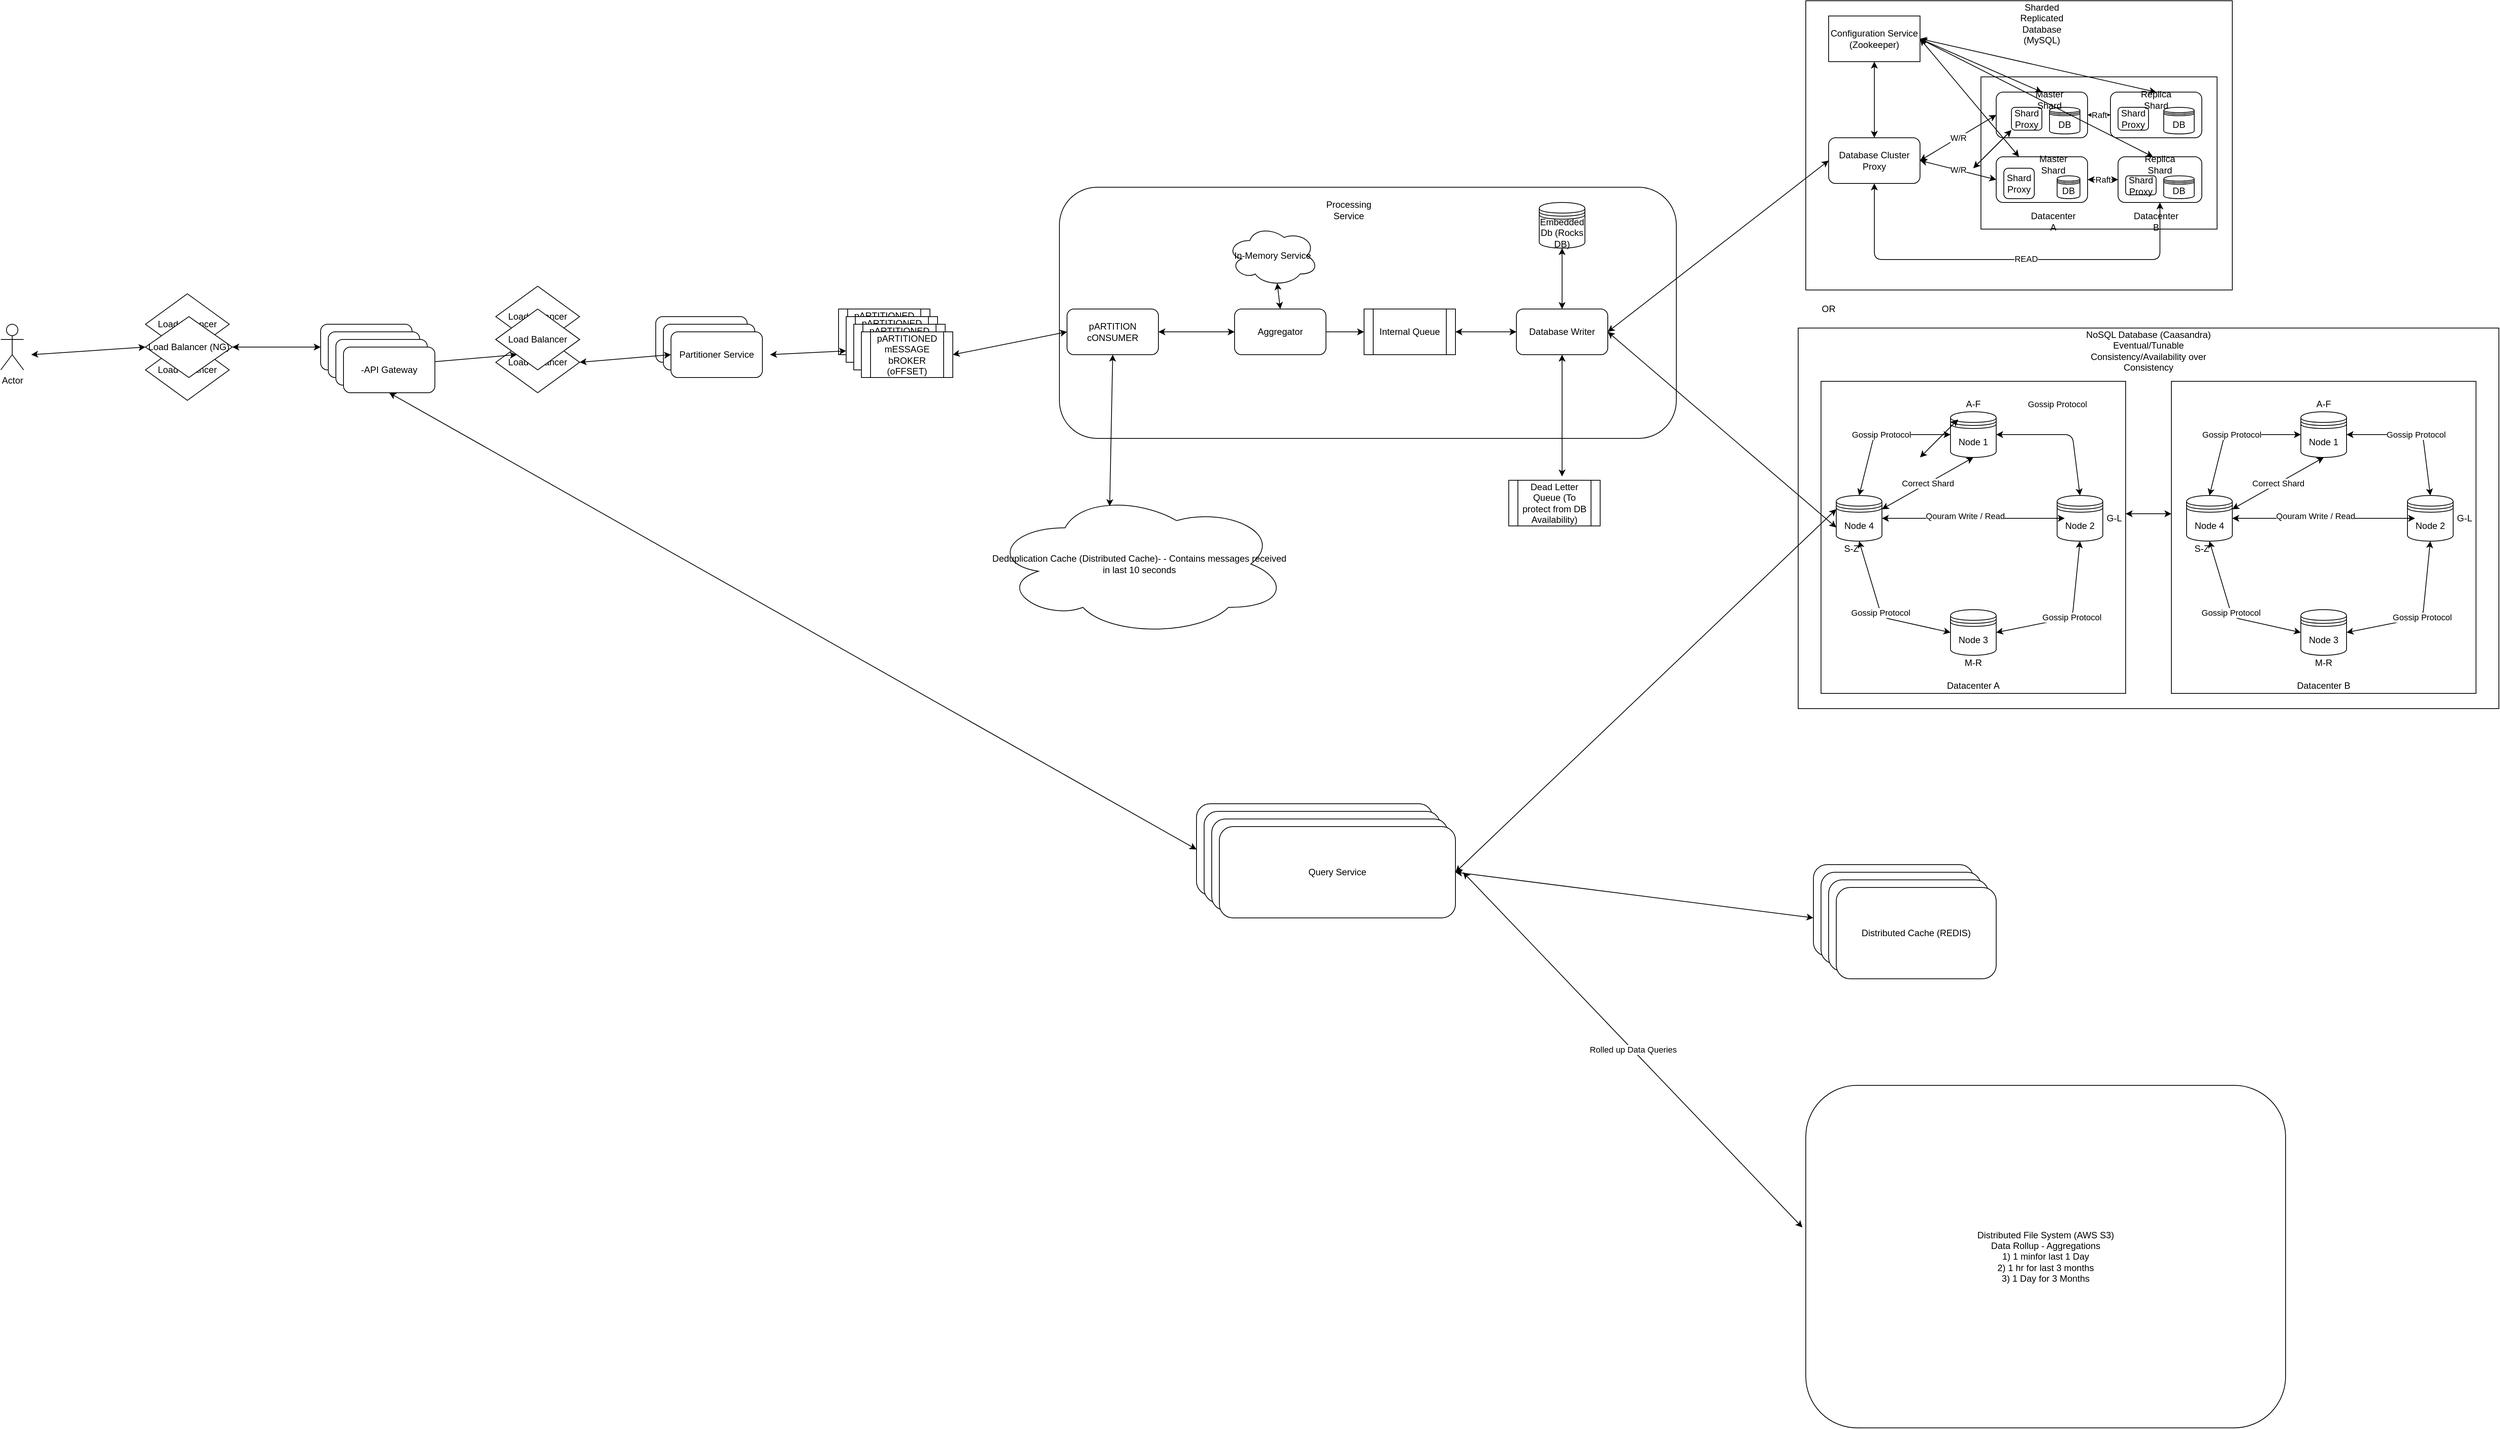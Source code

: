 <mxfile version="14.8.6" type="github">
  <diagram id="6af1yA_S9DBKOZfgWAq6" name="Page-1">
    <mxGraphModel dx="3568" dy="182" grid="1" gridSize="10" guides="1" tooltips="1" connect="1" arrows="1" fold="1" page="1" pageScale="1" pageWidth="100" pageHeight="100" math="0" shadow="0">
      <root>
        <mxCell id="0" />
        <mxCell id="1" parent="0" />
        <mxCell id="x5Q5SPVU8qtSfG2cZvHa-73" value="" style="rounded=0;whiteSpace=wrap;html=1;" vertex="1" parent="1">
          <mxGeometry x="-280" y="395" width="560" height="380" as="geometry" />
        </mxCell>
        <mxCell id="x5Q5SPVU8qtSfG2cZvHa-74" value="Database Cluster Proxy" style="rounded=1;whiteSpace=wrap;html=1;" vertex="1" parent="1">
          <mxGeometry x="-250" y="575" width="120" height="60" as="geometry" />
        </mxCell>
        <mxCell id="x5Q5SPVU8qtSfG2cZvHa-75" value="Configuration Service&lt;br&gt;(Zookeeper)" style="rounded=0;whiteSpace=wrap;html=1;" vertex="1" parent="1">
          <mxGeometry x="-250" y="415" width="120" height="60" as="geometry" />
        </mxCell>
        <mxCell id="x5Q5SPVU8qtSfG2cZvHa-76" value="" style="rounded=0;whiteSpace=wrap;html=1;" vertex="1" parent="1">
          <mxGeometry x="-50" y="495" width="310" height="200" as="geometry" />
        </mxCell>
        <mxCell id="x5Q5SPVU8qtSfG2cZvHa-78" value="" style="rounded=1;whiteSpace=wrap;html=1;" vertex="1" parent="1">
          <mxGeometry x="-30" y="515" width="120" height="60" as="geometry" />
        </mxCell>
        <mxCell id="x5Q5SPVU8qtSfG2cZvHa-79" value="" style="rounded=1;whiteSpace=wrap;html=1;" vertex="1" parent="1">
          <mxGeometry x="120" y="515" width="120" height="60" as="geometry" />
        </mxCell>
        <mxCell id="x5Q5SPVU8qtSfG2cZvHa-81" value="" style="rounded=1;whiteSpace=wrap;html=1;" vertex="1" parent="1">
          <mxGeometry x="-30" y="600" width="120" height="60" as="geometry" />
        </mxCell>
        <mxCell id="x5Q5SPVU8qtSfG2cZvHa-82" value="" style="rounded=1;whiteSpace=wrap;html=1;" vertex="1" parent="1">
          <mxGeometry x="130" y="600" width="110" height="60" as="geometry" />
        </mxCell>
        <mxCell id="x5Q5SPVU8qtSfG2cZvHa-83" value="DB" style="shape=datastore;whiteSpace=wrap;html=1;" vertex="1" parent="1">
          <mxGeometry x="40" y="535" width="40" height="35" as="geometry" />
        </mxCell>
        <mxCell id="x5Q5SPVU8qtSfG2cZvHa-84" value="DB" style="shape=datastore;whiteSpace=wrap;html=1;" vertex="1" parent="1">
          <mxGeometry x="190" y="535" width="40" height="35" as="geometry" />
        </mxCell>
        <mxCell id="x5Q5SPVU8qtSfG2cZvHa-85" value="DB" style="shape=datastore;whiteSpace=wrap;html=1;" vertex="1" parent="1">
          <mxGeometry x="190" y="625" width="40" height="30" as="geometry" />
        </mxCell>
        <mxCell id="x5Q5SPVU8qtSfG2cZvHa-86" value="DB" style="shape=datastore;whiteSpace=wrap;html=1;" vertex="1" parent="1">
          <mxGeometry x="50" y="625" width="30" height="30" as="geometry" />
        </mxCell>
        <mxCell id="x5Q5SPVU8qtSfG2cZvHa-87" value="Shard Proxy&lt;span style=&quot;color: rgba(0 , 0 , 0 , 0) ; font-family: monospace ; font-size: 0px&quot;&gt;%3CmxGraphModel%3E%3Croot%3E%3CmxCell%20id%3D%220%22%2F%3E%3CmxCell%20id%3D%221%22%20parent%3D%220%22%2F%3E%3CmxCell%20id%3D%222%22%20value%3D%22%22%20style%3D%22shape%3Ddatastore%3BwhiteSpace%3Dwrap%3Bhtml%3D1%3B%22%20vertex%3D%221%22%20parent%3D%221%22%3E%3CmxGeometry%20x%3D%22700%22%20y%3D%22145%22%20width%3D%2260%22%20height%3D%2250%22%20as%3D%22geometry%22%2F%3E%3C%2FmxCell%3E%3C%2Froot%3E%3C%2FmxGraphModel%3E&lt;/span&gt;&lt;span style=&quot;color: rgba(0 , 0 , 0 , 0) ; font-family: monospace ; font-size: 0px&quot;&gt;%3CmxGraphModel%3E%3Croot%3E%3CmxCell%20id%3D%220%22%2F%3E%3CmxCell%20id%3D%221%22%20parent%3D%220%22%2F%3E%3CmxCell%20id%3D%222%22%20value%3D%22%22%20style%3D%22shape%3Ddatastore%3BwhiteSpace%3Dwrap%3Bhtml%3D1%3B%22%20vertex%3D%221%22%20parent%3D%221%22%3E%3CmxGeometry%20x%3D%22700%22%20y%3D%22145%22%20width%3D%2260%22%20height%3D%2250%22%20as%3D%22geometry%22%2F%3E%3C%2FmxCell%3E%3C%2Froot%3E%3C%2FmxGraphModel%3E&lt;/span&gt;" style="rounded=1;whiteSpace=wrap;html=1;" vertex="1" parent="1">
          <mxGeometry x="-10" y="535" width="40" height="30" as="geometry" />
        </mxCell>
        <mxCell id="x5Q5SPVU8qtSfG2cZvHa-88" value="Shard Proxy&lt;span style=&quot;color: rgba(0 , 0 , 0 , 0) ; font-family: monospace ; font-size: 0px&quot;&gt;%3CmxGraphModel%3E%3Croot%3E%3CmxCell%20id%3D%220%22%2F%3E%3CmxCell%20id%3D%221%22%20parent%3D%220%22%2F%3E%3CmxCell%20id%3D%222%22%20value%3D%22%22%20style%3D%22shape%3Ddatastore%3BwhiteSpace%3Dwrap%3Bhtml%3D1%3B%22%20vertex%3D%221%22%20parent%3D%221%22%3E%3CmxGeometry%20x%3D%22700%22%20y%3D%22145%22%20width%3D%2260%22%20height%3D%2250%22%20as%3D%22geometry%22%2F%3E%3C%2FmxCell%3E%3C%2Froot%3E%3C%2FmxGraphModel%3E&lt;/span&gt;&lt;span style=&quot;color: rgba(0 , 0 , 0 , 0) ; font-family: monospace ; font-size: 0px&quot;&gt;%3CmxGraphModel%3E%3Croot%3E%3CmxCell%20id%3D%220%22%2F%3E%3CmxCell%20id%3D%221%22%20parent%3D%220%22%2F%3E%3CmxCell%20id%3D%222%22%20value%3D%22%22%20style%3D%22shape%3Ddatastore%3BwhiteSpace%3Dwrap%3Bhtml%3D1%3B%22%20vertex%3D%221%22%20parent%3D%221%22%3E%3CmxGeometry%20x%3D%22700%22%20y%3D%22145%22%20width%3D%2260%22%20height%3D%2250%22%20as%3D%22geometry%22%2F%3E%3C%2FmxCell%3E%3C%2Froot%3E%3C%2FmxGraphModel%3E&lt;/span&gt;" style="rounded=1;whiteSpace=wrap;html=1;" vertex="1" parent="1">
          <mxGeometry x="-20" y="615" width="40" height="40" as="geometry" />
        </mxCell>
        <mxCell id="x5Q5SPVU8qtSfG2cZvHa-89" value="Shard Proxy&lt;span style=&quot;color: rgba(0 , 0 , 0 , 0) ; font-family: monospace ; font-size: 0px&quot;&gt;%3CmxGraphModel%3E%3Croot%3E%3CmxCell%20id%3D%220%22%2F%3E%3CmxCell%20id%3D%221%22%20parent%3D%220%22%2F%3E%3CmxCell%20id%3D%222%22%20value%3D%22%22%20style%3D%22shape%3Ddatastore%3BwhiteSpace%3Dwrap%3Bhtml%3D1%3B%22%20vertex%3D%221%22%20parent%3D%221%22%3E%3CmxGeometry%20x%3D%22700%22%20y%3D%22145%22%20width%3D%2260%22%20height%3D%2250%22%20as%3D%22geometry%22%2F%3E%3C%2FmxCell%3E%3C%2Froot%3E%3C%2FmxGraphModel%3E&lt;/span&gt;&lt;span style=&quot;color: rgba(0 , 0 , 0 , 0) ; font-family: monospace ; font-size: 0px&quot;&gt;%3CmxGraphModel%3E%3Croot%3E%3CmxCell%20id%3D%220%22%2F%3E%3CmxCell%20id%3D%221%22%20parent%3D%220%22%2F%3E%3CmxCell%20id%3D%222%22%20value%3D%22%22%20style%3D%22shape%3Ddatastore%3BwhiteSpace%3Dwrap%3Bhtml%3D1%3B%22%20vertex%3D%221%22%20parent%3D%221%22%3E%3CmxGeometry%20x%3D%22700%22%20y%3D%22145%22%20width%3D%2260%22%20height%3D%2250%22%20as%3D%22geometry%22%2F%3E%3C%2FmxCell%3E%3C%2Froot%3E%3C%2FmxGraphModel%3E&lt;/span&gt;" style="rounded=1;whiteSpace=wrap;html=1;" vertex="1" parent="1">
          <mxGeometry x="130" y="535" width="40" height="30" as="geometry" />
        </mxCell>
        <mxCell id="x5Q5SPVU8qtSfG2cZvHa-90" value="Shard Proxy&lt;span style=&quot;color: rgba(0 , 0 , 0 , 0) ; font-family: monospace ; font-size: 0px&quot;&gt;%3CmxGraphModel%3E%3Croot%3E%3CmxCell%20id%3D%220%22%2F%3E%3CmxCell%20id%3D%221%22%20parent%3D%220%22%2F%3E%3CmxCell%20id%3D%222%22%20value%3D%22%22%20style%3D%22shape%3Ddatastore%3BwhiteSpace%3Dwrap%3Bhtml%3D1%3B%22%20vertex%3D%221%22%20parent%3D%221%22%3E%3CmxGeometry%20x%3D%22700%22%20y%3D%22145%22%20width%3D%2260%22%20height%3D%2250%22%20as%3D%22geometry%22%2F%3E%3C%2FmxCell%3E%3C%2Froot%3E%3C%2FmxGraphModel%3E&lt;/span&gt;&lt;span style=&quot;color: rgba(0 , 0 , 0 , 0) ; font-family: monospace ; font-size: 0px&quot;&gt;%3CmxGraphModel%3E%3Croot%3E%3CmxCell%20id%3D%220%22%2F%3E%3CmxCell%20id%3D%221%22%20parent%3D%220%22%2F%3E%3CmxCell%20id%3D%222%22%20value%3D%22%22%20style%3D%22shape%3Ddatastore%3BwhiteSpace%3Dwrap%3Bhtml%3D1%3B%22%20vertex%3D%221%22%20parent%3D%221%22%3E%3CmxGeometry%20x%3D%22700%22%20y%3D%22145%22%20width%3D%2260%22%20height%3D%2250%22%20as%3D%22geometry%22%2F%3E%3C%2FmxCell%3E%3C%2Froot%3E%3C%2FmxGraphModel%3E&lt;/span&gt;" style="rounded=1;whiteSpace=wrap;html=1;" vertex="1" parent="1">
          <mxGeometry x="140" y="625" width="40" height="25" as="geometry" />
        </mxCell>
        <mxCell id="x5Q5SPVU8qtSfG2cZvHa-91" value="W/R" style="endArrow=classic;startArrow=classic;html=1;exitX=1;exitY=0.5;exitDx=0;exitDy=0;entryX=0;entryY=0.5;entryDx=0;entryDy=0;" edge="1" parent="1" source="x5Q5SPVU8qtSfG2cZvHa-74" target="x5Q5SPVU8qtSfG2cZvHa-81">
          <mxGeometry width="50" height="50" relative="1" as="geometry">
            <mxPoint x="-60" y="615" as="sourcePoint" />
            <mxPoint x="-10" y="565" as="targetPoint" />
          </mxGeometry>
        </mxCell>
        <mxCell id="x5Q5SPVU8qtSfG2cZvHa-93" value="W/R" style="endArrow=classic;startArrow=classic;html=1;entryX=0;entryY=0.5;entryDx=0;entryDy=0;" edge="1" parent="1" target="x5Q5SPVU8qtSfG2cZvHa-78">
          <mxGeometry width="50" height="50" relative="1" as="geometry">
            <mxPoint x="-130" y="605" as="sourcePoint" />
            <mxPoint x="-80" y="555" as="targetPoint" />
          </mxGeometry>
        </mxCell>
        <mxCell id="x5Q5SPVU8qtSfG2cZvHa-94" value="" style="endArrow=classic;startArrow=classic;html=1;exitX=0.5;exitY=1;exitDx=0;exitDy=0;entryX=0.5;entryY=1;entryDx=0;entryDy=0;" edge="1" parent="1" source="x5Q5SPVU8qtSfG2cZvHa-74" target="x5Q5SPVU8qtSfG2cZvHa-82">
          <mxGeometry width="50" height="50" relative="1" as="geometry">
            <mxPoint x="-60" y="615" as="sourcePoint" />
            <mxPoint x="-10" y="565" as="targetPoint" />
            <Array as="points">
              <mxPoint x="-190" y="735" />
              <mxPoint x="-10" y="735" />
              <mxPoint x="185" y="735" />
            </Array>
          </mxGeometry>
        </mxCell>
        <mxCell id="x5Q5SPVU8qtSfG2cZvHa-95" value="READ" style="edgeLabel;html=1;align=center;verticalAlign=middle;resizable=0;points=[];" vertex="1" connectable="0" parent="x5Q5SPVU8qtSfG2cZvHa-94">
          <mxGeometry x="0.086" y="1" relative="1" as="geometry">
            <mxPoint as="offset" />
          </mxGeometry>
        </mxCell>
        <mxCell id="x5Q5SPVU8qtSfG2cZvHa-96" value="Datacenter A" style="text;html=1;strokeColor=none;fillColor=none;align=center;verticalAlign=middle;whiteSpace=wrap;rounded=0;" vertex="1" parent="1">
          <mxGeometry x="10" y="675" width="70" height="20" as="geometry" />
        </mxCell>
        <mxCell id="x5Q5SPVU8qtSfG2cZvHa-97" value="Datacenter B" style="text;html=1;strokeColor=none;fillColor=none;align=center;verticalAlign=middle;whiteSpace=wrap;rounded=0;" vertex="1" parent="1">
          <mxGeometry x="145" y="675" width="70" height="20" as="geometry" />
        </mxCell>
        <mxCell id="x5Q5SPVU8qtSfG2cZvHa-98" value="" style="endArrow=classic;startArrow=classic;html=1;exitX=1;exitY=0.5;exitDx=0;exitDy=0;entryX=0.5;entryY=0;entryDx=0;entryDy=0;" edge="1" parent="1" source="x5Q5SPVU8qtSfG2cZvHa-75" target="x5Q5SPVU8qtSfG2cZvHa-78">
          <mxGeometry width="50" height="50" relative="1" as="geometry">
            <mxPoint x="-60" y="615" as="sourcePoint" />
            <mxPoint x="-10" y="565" as="targetPoint" />
          </mxGeometry>
        </mxCell>
        <mxCell id="x5Q5SPVU8qtSfG2cZvHa-99" value="" style="endArrow=classic;startArrow=classic;html=1;exitX=1;exitY=0.5;exitDx=0;exitDy=0;" edge="1" parent="1" source="x5Q5SPVU8qtSfG2cZvHa-75">
          <mxGeometry width="50" height="50" relative="1" as="geometry">
            <mxPoint x="-120" y="455" as="sourcePoint" />
            <mxPoint x="180" y="515" as="targetPoint" />
          </mxGeometry>
        </mxCell>
        <mxCell id="x5Q5SPVU8qtSfG2cZvHa-100" value="" style="endArrow=classic;startArrow=classic;html=1;entryX=0.25;entryY=0;entryDx=0;entryDy=0;" edge="1" parent="1" target="x5Q5SPVU8qtSfG2cZvHa-81">
          <mxGeometry width="50" height="50" relative="1" as="geometry">
            <mxPoint x="-130" y="445" as="sourcePoint" />
            <mxPoint x="-150" y="515" as="targetPoint" />
          </mxGeometry>
        </mxCell>
        <mxCell id="x5Q5SPVU8qtSfG2cZvHa-101" value="" style="endArrow=classic;startArrow=classic;html=1;entryX=0.417;entryY=0;entryDx=0;entryDy=0;entryPerimeter=0;" edge="1" parent="1" target="x5Q5SPVU8qtSfG2cZvHa-82">
          <mxGeometry width="50" height="50" relative="1" as="geometry">
            <mxPoint x="-130" y="445" as="sourcePoint" />
            <mxPoint x="-10" y="565" as="targetPoint" />
          </mxGeometry>
        </mxCell>
        <mxCell id="x5Q5SPVU8qtSfG2cZvHa-102" value="" style="endArrow=classic;startArrow=classic;html=1;" edge="1" parent="1">
          <mxGeometry width="50" height="50" relative="1" as="geometry">
            <mxPoint x="-60" y="615" as="sourcePoint" />
            <mxPoint x="-10" y="565" as="targetPoint" />
          </mxGeometry>
        </mxCell>
        <mxCell id="x5Q5SPVU8qtSfG2cZvHa-103" value="" style="endArrow=classic;startArrow=classic;html=1;" edge="1" parent="1">
          <mxGeometry width="50" height="50" relative="1" as="geometry">
            <mxPoint x="-60" y="615" as="sourcePoint" />
            <mxPoint x="-10" y="565" as="targetPoint" />
          </mxGeometry>
        </mxCell>
        <mxCell id="x5Q5SPVU8qtSfG2cZvHa-104" value="" style="endArrow=classic;startArrow=classic;html=1;exitX=0.5;exitY=1;exitDx=0;exitDy=0;entryX=0.5;entryY=0;entryDx=0;entryDy=0;" edge="1" parent="1" source="x5Q5SPVU8qtSfG2cZvHa-75" target="x5Q5SPVU8qtSfG2cZvHa-74">
          <mxGeometry width="50" height="50" relative="1" as="geometry">
            <mxPoint x="-60" y="615" as="sourcePoint" />
            <mxPoint x="-10" y="565" as="targetPoint" />
          </mxGeometry>
        </mxCell>
        <mxCell id="x5Q5SPVU8qtSfG2cZvHa-105" value="Sharded Replicated Database (MySQL)" style="text;html=1;strokeColor=none;fillColor=none;align=center;verticalAlign=middle;whiteSpace=wrap;rounded=0;" vertex="1" parent="1">
          <mxGeometry x="10" y="415" width="40" height="20" as="geometry" />
        </mxCell>
        <mxCell id="x5Q5SPVU8qtSfG2cZvHa-107" value="Master Shard" style="text;html=1;strokeColor=none;fillColor=none;align=center;verticalAlign=middle;whiteSpace=wrap;rounded=0;" vertex="1" parent="1">
          <mxGeometry x="20" y="515" width="40" height="20" as="geometry" />
        </mxCell>
        <mxCell id="x5Q5SPVU8qtSfG2cZvHa-108" value="Master Shard" style="text;html=1;strokeColor=none;fillColor=none;align=center;verticalAlign=middle;whiteSpace=wrap;rounded=0;" vertex="1" parent="1">
          <mxGeometry x="25" y="600" width="40" height="20" as="geometry" />
        </mxCell>
        <mxCell id="x5Q5SPVU8qtSfG2cZvHa-109" value="Replica Shard" style="text;html=1;strokeColor=none;fillColor=none;align=center;verticalAlign=middle;whiteSpace=wrap;rounded=0;" vertex="1" parent="1">
          <mxGeometry x="160" y="515" width="40" height="20" as="geometry" />
        </mxCell>
        <mxCell id="x5Q5SPVU8qtSfG2cZvHa-110" value="Replica Shard" style="text;html=1;strokeColor=none;fillColor=none;align=center;verticalAlign=middle;whiteSpace=wrap;rounded=0;" vertex="1" parent="1">
          <mxGeometry x="165" y="600" width="40" height="20" as="geometry" />
        </mxCell>
        <mxCell id="x5Q5SPVU8qtSfG2cZvHa-111" value="Raft" style="endArrow=classic;startArrow=classic;html=1;exitX=1;exitY=0.5;exitDx=0;exitDy=0;entryX=0;entryY=0.5;entryDx=0;entryDy=0;" edge="1" parent="1" source="x5Q5SPVU8qtSfG2cZvHa-81" target="x5Q5SPVU8qtSfG2cZvHa-82">
          <mxGeometry width="50" height="50" relative="1" as="geometry">
            <mxPoint x="-100" y="715" as="sourcePoint" />
            <mxPoint x="-50" y="665" as="targetPoint" />
          </mxGeometry>
        </mxCell>
        <mxCell id="x5Q5SPVU8qtSfG2cZvHa-112" value="Raft" style="endArrow=classic;startArrow=classic;html=1;exitX=1;exitY=0.5;exitDx=0;exitDy=0;entryX=0;entryY=0.5;entryDx=0;entryDy=0;" edge="1" parent="1" source="x5Q5SPVU8qtSfG2cZvHa-78" target="x5Q5SPVU8qtSfG2cZvHa-79">
          <mxGeometry width="50" height="50" relative="1" as="geometry">
            <mxPoint x="-100" y="715" as="sourcePoint" />
            <mxPoint x="-50" y="665" as="targetPoint" />
          </mxGeometry>
        </mxCell>
        <mxCell id="x5Q5SPVU8qtSfG2cZvHa-185" value="" style="rounded=0;whiteSpace=wrap;html=1;" vertex="1" parent="1">
          <mxGeometry x="-290" y="825" width="920" height="500" as="geometry" />
        </mxCell>
        <mxCell id="x5Q5SPVU8qtSfG2cZvHa-186" value="" style="rounded=0;whiteSpace=wrap;html=1;" vertex="1" parent="1">
          <mxGeometry x="-260" y="895" width="400" height="410" as="geometry" />
        </mxCell>
        <mxCell id="x5Q5SPVU8qtSfG2cZvHa-187" value="Node 1" style="shape=datastore;whiteSpace=wrap;html=1;" vertex="1" parent="1">
          <mxGeometry x="-90" y="935" width="60" height="60" as="geometry" />
        </mxCell>
        <mxCell id="x5Q5SPVU8qtSfG2cZvHa-188" value="Node 4" style="shape=datastore;whiteSpace=wrap;html=1;" vertex="1" parent="1">
          <mxGeometry x="-240" y="1045" width="60" height="60" as="geometry" />
        </mxCell>
        <mxCell id="x5Q5SPVU8qtSfG2cZvHa-189" value="Node 2" style="shape=datastore;whiteSpace=wrap;html=1;" vertex="1" parent="1">
          <mxGeometry x="50" y="1045" width="60" height="60" as="geometry" />
        </mxCell>
        <mxCell id="x5Q5SPVU8qtSfG2cZvHa-190" value="Node 3" style="shape=datastore;whiteSpace=wrap;html=1;" vertex="1" parent="1">
          <mxGeometry x="-90" y="1195" width="60" height="60" as="geometry" />
        </mxCell>
        <mxCell id="x5Q5SPVU8qtSfG2cZvHa-191" value="Gossip Protocol" style="endArrow=classic;startArrow=classic;html=1;entryX=0;entryY=0.5;entryDx=0;entryDy=0;" edge="1" parent="1" target="x5Q5SPVU8qtSfG2cZvHa-190">
          <mxGeometry width="50" height="50" relative="1" as="geometry">
            <mxPoint x="-210" y="1105" as="sourcePoint" />
            <mxPoint x="-130" y="1185" as="targetPoint" />
            <Array as="points">
              <mxPoint x="-180" y="1205" />
            </Array>
          </mxGeometry>
        </mxCell>
        <mxCell id="x5Q5SPVU8qtSfG2cZvHa-192" value="Gossip Protocol" style="endArrow=classic;startArrow=classic;html=1;exitX=1;exitY=0.5;exitDx=0;exitDy=0;entryX=0.5;entryY=1;entryDx=0;entryDy=0;" edge="1" parent="1" source="x5Q5SPVU8qtSfG2cZvHa-190" target="x5Q5SPVU8qtSfG2cZvHa-189">
          <mxGeometry width="50" height="50" relative="1" as="geometry">
            <mxPoint x="-180" y="1235" as="sourcePoint" />
            <mxPoint x="80" y="1115" as="targetPoint" />
            <Array as="points">
              <mxPoint x="70" y="1205" />
            </Array>
          </mxGeometry>
        </mxCell>
        <mxCell id="x5Q5SPVU8qtSfG2cZvHa-193" value="Gossip Protocol" style="endArrow=classic;startArrow=classic;html=1;exitX=0.5;exitY=0;exitDx=0;exitDy=0;entryX=0;entryY=0.5;entryDx=0;entryDy=0;" edge="1" parent="1" source="x5Q5SPVU8qtSfG2cZvHa-188" target="x5Q5SPVU8qtSfG2cZvHa-187">
          <mxGeometry width="50" height="50" relative="1" as="geometry">
            <mxPoint x="-160" y="1125" as="sourcePoint" />
            <mxPoint x="-110" y="1075" as="targetPoint" />
            <Array as="points">
              <mxPoint x="-190" y="965" />
            </Array>
          </mxGeometry>
        </mxCell>
        <mxCell id="x5Q5SPVU8qtSfG2cZvHa-194" value="Gossip Protocol" style="endArrow=classic;startArrow=classic;html=1;exitX=1;exitY=0.5;exitDx=0;exitDy=0;entryX=0.5;entryY=0;entryDx=0;entryDy=0;" edge="1" parent="1" source="x5Q5SPVU8qtSfG2cZvHa-187" target="x5Q5SPVU8qtSfG2cZvHa-189">
          <mxGeometry x="-0.114" y="40" width="50" height="50" relative="1" as="geometry">
            <mxPoint x="-160" y="1125" as="sourcePoint" />
            <mxPoint x="-110" y="1075" as="targetPoint" />
            <Array as="points">
              <mxPoint x="70" y="965" />
            </Array>
            <mxPoint as="offset" />
          </mxGeometry>
        </mxCell>
        <mxCell id="x5Q5SPVU8qtSfG2cZvHa-195" value="Datacenter A" style="text;html=1;strokeColor=none;fillColor=none;align=center;verticalAlign=middle;whiteSpace=wrap;rounded=0;" vertex="1" parent="1">
          <mxGeometry x="-100" y="1285" width="80" height="20" as="geometry" />
        </mxCell>
        <mxCell id="x5Q5SPVU8qtSfG2cZvHa-196" value="" style="endArrow=classic;startArrow=classic;html=1;exitX=1;exitY=0.5;exitDx=0;exitDy=0;" edge="1" parent="1" source="x5Q5SPVU8qtSfG2cZvHa-188">
          <mxGeometry width="50" height="50" relative="1" as="geometry">
            <mxPoint x="-30" y="1095" as="sourcePoint" />
            <mxPoint x="60" y="1075" as="targetPoint" />
          </mxGeometry>
        </mxCell>
        <mxCell id="x5Q5SPVU8qtSfG2cZvHa-197" value="Qouram Write / Read" style="edgeLabel;html=1;align=center;verticalAlign=middle;resizable=0;points=[];" vertex="1" connectable="0" parent="x5Q5SPVU8qtSfG2cZvHa-196">
          <mxGeometry x="-0.092" y="3" relative="1" as="geometry">
            <mxPoint as="offset" />
          </mxGeometry>
        </mxCell>
        <mxCell id="x5Q5SPVU8qtSfG2cZvHa-198" value="Correct Shard" style="endArrow=classic;startArrow=classic;html=1;exitX=1;exitY=0.3;exitDx=0;exitDy=0;entryX=0.5;entryY=1;entryDx=0;entryDy=0;" edge="1" parent="1" source="x5Q5SPVU8qtSfG2cZvHa-188" target="x5Q5SPVU8qtSfG2cZvHa-187">
          <mxGeometry width="50" height="50" relative="1" as="geometry">
            <mxPoint x="-30" y="1095" as="sourcePoint" />
            <mxPoint x="20" y="1045" as="targetPoint" />
          </mxGeometry>
        </mxCell>
        <mxCell id="x5Q5SPVU8qtSfG2cZvHa-199" value="A-F" style="text;html=1;strokeColor=none;fillColor=none;align=center;verticalAlign=middle;whiteSpace=wrap;rounded=0;" vertex="1" parent="1">
          <mxGeometry x="-80" y="915" width="40" height="20" as="geometry" />
        </mxCell>
        <mxCell id="x5Q5SPVU8qtSfG2cZvHa-200" value="G-L" style="text;html=1;strokeColor=none;fillColor=none;align=center;verticalAlign=middle;whiteSpace=wrap;rounded=0;" vertex="1" parent="1">
          <mxGeometry x="110" y="1065" width="30" height="20" as="geometry" />
        </mxCell>
        <mxCell id="x5Q5SPVU8qtSfG2cZvHa-201" value="M-R" style="text;html=1;strokeColor=none;fillColor=none;align=center;verticalAlign=middle;whiteSpace=wrap;rounded=0;" vertex="1" parent="1">
          <mxGeometry x="-80" y="1255" width="40" height="20" as="geometry" />
        </mxCell>
        <mxCell id="x5Q5SPVU8qtSfG2cZvHa-202" value="S-Z" style="text;html=1;strokeColor=none;fillColor=none;align=center;verticalAlign=middle;whiteSpace=wrap;rounded=0;" vertex="1" parent="1">
          <mxGeometry x="-240" y="1105" width="40" height="20" as="geometry" />
        </mxCell>
        <mxCell id="x5Q5SPVU8qtSfG2cZvHa-203" value="" style="rounded=0;whiteSpace=wrap;html=1;" vertex="1" parent="1">
          <mxGeometry x="200" y="895" width="400" height="410" as="geometry" />
        </mxCell>
        <mxCell id="x5Q5SPVU8qtSfG2cZvHa-204" value="Node 1" style="shape=datastore;whiteSpace=wrap;html=1;" vertex="1" parent="1">
          <mxGeometry x="370" y="935" width="60" height="60" as="geometry" />
        </mxCell>
        <mxCell id="x5Q5SPVU8qtSfG2cZvHa-205" value="Node 4" style="shape=datastore;whiteSpace=wrap;html=1;" vertex="1" parent="1">
          <mxGeometry x="220" y="1045" width="60" height="60" as="geometry" />
        </mxCell>
        <mxCell id="x5Q5SPVU8qtSfG2cZvHa-206" value="Node 2" style="shape=datastore;whiteSpace=wrap;html=1;" vertex="1" parent="1">
          <mxGeometry x="510" y="1045" width="60" height="60" as="geometry" />
        </mxCell>
        <mxCell id="x5Q5SPVU8qtSfG2cZvHa-207" value="Node 3" style="shape=datastore;whiteSpace=wrap;html=1;" vertex="1" parent="1">
          <mxGeometry x="370" y="1195" width="60" height="60" as="geometry" />
        </mxCell>
        <mxCell id="x5Q5SPVU8qtSfG2cZvHa-208" value="Gossip Protocol" style="endArrow=classic;startArrow=classic;html=1;entryX=0;entryY=0.5;entryDx=0;entryDy=0;" edge="1" parent="1" target="x5Q5SPVU8qtSfG2cZvHa-207">
          <mxGeometry width="50" height="50" relative="1" as="geometry">
            <mxPoint x="250" y="1105" as="sourcePoint" />
            <mxPoint x="330" y="1185" as="targetPoint" />
            <Array as="points">
              <mxPoint x="280" y="1205" />
            </Array>
          </mxGeometry>
        </mxCell>
        <mxCell id="x5Q5SPVU8qtSfG2cZvHa-209" value="Gossip Protocol" style="endArrow=classic;startArrow=classic;html=1;exitX=1;exitY=0.5;exitDx=0;exitDy=0;entryX=0.5;entryY=1;entryDx=0;entryDy=0;" edge="1" parent="1" source="x5Q5SPVU8qtSfG2cZvHa-207" target="x5Q5SPVU8qtSfG2cZvHa-206">
          <mxGeometry width="50" height="50" relative="1" as="geometry">
            <mxPoint x="280" y="1235" as="sourcePoint" />
            <mxPoint x="540" y="1115" as="targetPoint" />
            <Array as="points">
              <mxPoint x="530" y="1205" />
            </Array>
          </mxGeometry>
        </mxCell>
        <mxCell id="x5Q5SPVU8qtSfG2cZvHa-210" value="Gossip Protocol" style="endArrow=classic;startArrow=classic;html=1;exitX=0.5;exitY=0;exitDx=0;exitDy=0;entryX=0;entryY=0.5;entryDx=0;entryDy=0;" edge="1" parent="1" source="x5Q5SPVU8qtSfG2cZvHa-205" target="x5Q5SPVU8qtSfG2cZvHa-204">
          <mxGeometry width="50" height="50" relative="1" as="geometry">
            <mxPoint x="300" y="1125" as="sourcePoint" />
            <mxPoint x="350" y="1075" as="targetPoint" />
            <Array as="points">
              <mxPoint x="270" y="965" />
            </Array>
          </mxGeometry>
        </mxCell>
        <mxCell id="x5Q5SPVU8qtSfG2cZvHa-211" value="Gossip Protocol" style="endArrow=classic;startArrow=classic;html=1;exitX=1;exitY=0.5;exitDx=0;exitDy=0;entryX=0.5;entryY=0;entryDx=0;entryDy=0;" edge="1" parent="1" source="x5Q5SPVU8qtSfG2cZvHa-204" target="x5Q5SPVU8qtSfG2cZvHa-206">
          <mxGeometry width="50" height="50" relative="1" as="geometry">
            <mxPoint x="300" y="1125" as="sourcePoint" />
            <mxPoint x="350" y="1075" as="targetPoint" />
            <Array as="points">
              <mxPoint x="530" y="965" />
            </Array>
          </mxGeometry>
        </mxCell>
        <mxCell id="x5Q5SPVU8qtSfG2cZvHa-212" value="Datacenter B" style="text;html=1;strokeColor=none;fillColor=none;align=center;verticalAlign=middle;whiteSpace=wrap;rounded=0;" vertex="1" parent="1">
          <mxGeometry x="360" y="1285" width="80" height="20" as="geometry" />
        </mxCell>
        <mxCell id="x5Q5SPVU8qtSfG2cZvHa-213" value="" style="endArrow=classic;startArrow=classic;html=1;exitX=1;exitY=0.5;exitDx=0;exitDy=0;" edge="1" parent="1" source="x5Q5SPVU8qtSfG2cZvHa-205">
          <mxGeometry width="50" height="50" relative="1" as="geometry">
            <mxPoint x="430" y="1095" as="sourcePoint" />
            <mxPoint x="520" y="1075" as="targetPoint" />
          </mxGeometry>
        </mxCell>
        <mxCell id="x5Q5SPVU8qtSfG2cZvHa-214" value="Qouram Write / Read" style="edgeLabel;html=1;align=center;verticalAlign=middle;resizable=0;points=[];" vertex="1" connectable="0" parent="x5Q5SPVU8qtSfG2cZvHa-213">
          <mxGeometry x="-0.092" y="3" relative="1" as="geometry">
            <mxPoint as="offset" />
          </mxGeometry>
        </mxCell>
        <mxCell id="x5Q5SPVU8qtSfG2cZvHa-215" value="Correct Shard" style="endArrow=classic;startArrow=classic;html=1;exitX=1;exitY=0.3;exitDx=0;exitDy=0;entryX=0.5;entryY=1;entryDx=0;entryDy=0;" edge="1" parent="1" source="x5Q5SPVU8qtSfG2cZvHa-205" target="x5Q5SPVU8qtSfG2cZvHa-204">
          <mxGeometry width="50" height="50" relative="1" as="geometry">
            <mxPoint x="430" y="1095" as="sourcePoint" />
            <mxPoint x="480" y="1045" as="targetPoint" />
          </mxGeometry>
        </mxCell>
        <mxCell id="x5Q5SPVU8qtSfG2cZvHa-216" value="A-F" style="text;html=1;strokeColor=none;fillColor=none;align=center;verticalAlign=middle;whiteSpace=wrap;rounded=0;" vertex="1" parent="1">
          <mxGeometry x="380" y="915" width="40" height="20" as="geometry" />
        </mxCell>
        <mxCell id="x5Q5SPVU8qtSfG2cZvHa-217" value="G-L" style="text;html=1;strokeColor=none;fillColor=none;align=center;verticalAlign=middle;whiteSpace=wrap;rounded=0;" vertex="1" parent="1">
          <mxGeometry x="570" y="1065" width="30" height="20" as="geometry" />
        </mxCell>
        <mxCell id="x5Q5SPVU8qtSfG2cZvHa-218" value="M-R" style="text;html=1;strokeColor=none;fillColor=none;align=center;verticalAlign=middle;whiteSpace=wrap;rounded=0;" vertex="1" parent="1">
          <mxGeometry x="380" y="1255" width="40" height="20" as="geometry" />
        </mxCell>
        <mxCell id="x5Q5SPVU8qtSfG2cZvHa-219" value="S-Z" style="text;html=1;strokeColor=none;fillColor=none;align=center;verticalAlign=middle;whiteSpace=wrap;rounded=0;" vertex="1" parent="1">
          <mxGeometry x="220" y="1105" width="40" height="20" as="geometry" />
        </mxCell>
        <mxCell id="x5Q5SPVU8qtSfG2cZvHa-220" value="" style="endArrow=classic;startArrow=classic;html=1;" edge="1" parent="1">
          <mxGeometry width="50" height="50" relative="1" as="geometry">
            <mxPoint x="140" y="1069" as="sourcePoint" />
            <mxPoint x="200" y="1069" as="targetPoint" />
          </mxGeometry>
        </mxCell>
        <mxCell id="x5Q5SPVU8qtSfG2cZvHa-222" value="NoSQL Database (Caasandra)&lt;br&gt;Eventual/Tunable Consistency/Availability over Consistency" style="text;html=1;strokeColor=none;fillColor=none;align=center;verticalAlign=middle;whiteSpace=wrap;rounded=0;" vertex="1" parent="1">
          <mxGeometry x="80" y="845" width="180" height="20" as="geometry" />
        </mxCell>
        <mxCell id="x5Q5SPVU8qtSfG2cZvHa-223" value="" style="endArrow=classic;startArrow=classic;html=1;" edge="1" parent="1">
          <mxGeometry width="50" height="50" relative="1" as="geometry">
            <mxPoint x="-130" y="995" as="sourcePoint" />
            <mxPoint x="-80" y="945" as="targetPoint" />
          </mxGeometry>
        </mxCell>
        <mxCell id="x5Q5SPVU8qtSfG2cZvHa-380" value="Actor" style="shape=umlActor;verticalLabelPosition=bottom;verticalAlign=top;html=1;outlineConnect=0;" vertex="1" parent="1">
          <mxGeometry x="-2650" y="820" width="30" height="60" as="geometry" />
        </mxCell>
        <mxCell id="x5Q5SPVU8qtSfG2cZvHa-381" value="Load Balancer&lt;br&gt;" style="rhombus;whiteSpace=wrap;html=1;" vertex="1" parent="1">
          <mxGeometry x="-2460" y="780" width="110" height="80" as="geometry" />
        </mxCell>
        <mxCell id="x5Q5SPVU8qtSfG2cZvHa-382" value="-API Gateway" style="rounded=1;whiteSpace=wrap;html=1;" vertex="1" parent="1">
          <mxGeometry x="-2230" y="820" width="120" height="60" as="geometry" />
        </mxCell>
        <mxCell id="x5Q5SPVU8qtSfG2cZvHa-383" value="Load Balancer&lt;br&gt;" style="rhombus;whiteSpace=wrap;html=1;" vertex="1" parent="1">
          <mxGeometry x="-2000" y="800" width="110" height="80" as="geometry" />
        </mxCell>
        <mxCell id="x5Q5SPVU8qtSfG2cZvHa-387" value="Load Balancer&lt;br&gt;" style="rhombus;whiteSpace=wrap;html=1;" vertex="1" parent="1">
          <mxGeometry x="-2460" y="840" width="110" height="80" as="geometry" />
        </mxCell>
        <mxCell id="x5Q5SPVU8qtSfG2cZvHa-388" value="Load Balancer (NG)" style="rhombus;whiteSpace=wrap;html=1;" vertex="1" parent="1">
          <mxGeometry x="-2460" y="810" width="114" height="80" as="geometry" />
        </mxCell>
        <mxCell id="x5Q5SPVU8qtSfG2cZvHa-390" value="Load Balancer&lt;br&gt;" style="rhombus;whiteSpace=wrap;html=1;" vertex="1" parent="1">
          <mxGeometry x="-2000" y="770" width="110" height="80" as="geometry" />
        </mxCell>
        <mxCell id="x5Q5SPVU8qtSfG2cZvHa-391" value="Load Balancer&lt;br&gt;" style="rhombus;whiteSpace=wrap;html=1;" vertex="1" parent="1">
          <mxGeometry x="-2000" y="830" width="110" height="80" as="geometry" />
        </mxCell>
        <mxCell id="x5Q5SPVU8qtSfG2cZvHa-392" value="Load Balancer&lt;br&gt;" style="rhombus;whiteSpace=wrap;html=1;" vertex="1" parent="1">
          <mxGeometry x="-2000" y="800" width="110" height="80" as="geometry" />
        </mxCell>
        <mxCell id="x5Q5SPVU8qtSfG2cZvHa-393" value="Partitioner Service" style="rounded=1;whiteSpace=wrap;html=1;" vertex="1" parent="1">
          <mxGeometry x="-1790" y="810" width="120" height="60" as="geometry" />
        </mxCell>
        <mxCell id="x5Q5SPVU8qtSfG2cZvHa-397" value="Partitioner Service" style="rounded=1;whiteSpace=wrap;html=1;" vertex="1" parent="1">
          <mxGeometry x="-1780" y="820" width="120" height="60" as="geometry" />
        </mxCell>
        <mxCell id="x5Q5SPVU8qtSfG2cZvHa-398" value="Partitioner Service" style="rounded=1;whiteSpace=wrap;html=1;" vertex="1" parent="1">
          <mxGeometry x="-1770" y="830" width="120" height="60" as="geometry" />
        </mxCell>
        <mxCell id="x5Q5SPVU8qtSfG2cZvHa-399" value="" style="rounded=1;whiteSpace=wrap;html=1;" vertex="1" parent="1">
          <mxGeometry x="-1260" y="640" width="810" height="330" as="geometry" />
        </mxCell>
        <mxCell id="x5Q5SPVU8qtSfG2cZvHa-400" value="Processing Service" style="text;html=1;strokeColor=none;fillColor=none;align=center;verticalAlign=middle;whiteSpace=wrap;rounded=0;" vertex="1" parent="1">
          <mxGeometry x="-900" y="660" width="40" height="20" as="geometry" />
        </mxCell>
        <mxCell id="x5Q5SPVU8qtSfG2cZvHa-402" value="pARTITIONED mESSAGE bROKER (oFFSET)" style="shape=process;whiteSpace=wrap;html=1;backgroundOutline=1;" vertex="1" parent="1">
          <mxGeometry x="-1550" y="800" width="120" height="60" as="geometry" />
        </mxCell>
        <mxCell id="x5Q5SPVU8qtSfG2cZvHa-404" value="pARTITIONED mESSAGE bROKER (oFFSET)" style="shape=process;whiteSpace=wrap;html=1;backgroundOutline=1;" vertex="1" parent="1">
          <mxGeometry x="-1540" y="810" width="120" height="60" as="geometry" />
        </mxCell>
        <mxCell id="x5Q5SPVU8qtSfG2cZvHa-405" value="pARTITIONED mESSAGE bROKER (oFFSET)" style="shape=process;whiteSpace=wrap;html=1;backgroundOutline=1;" vertex="1" parent="1">
          <mxGeometry x="-1530" y="820" width="120" height="60" as="geometry" />
        </mxCell>
        <mxCell id="x5Q5SPVU8qtSfG2cZvHa-406" value="pARTITIONED mESSAGE bROKER (oFFSET)" style="shape=process;whiteSpace=wrap;html=1;backgroundOutline=1;" vertex="1" parent="1">
          <mxGeometry x="-1520" y="830" width="120" height="60" as="geometry" />
        </mxCell>
        <mxCell id="x5Q5SPVU8qtSfG2cZvHa-408" value="pARTITION cONSUMER&lt;br&gt;" style="rounded=1;whiteSpace=wrap;html=1;" vertex="1" parent="1">
          <mxGeometry x="-1250" y="800" width="120" height="60" as="geometry" />
        </mxCell>
        <mxCell id="x5Q5SPVU8qtSfG2cZvHa-409" value="Deduplication Cache (Distributed Cache)- - Contains messages received in last 10 seconds&lt;br&gt;" style="ellipse;shape=cloud;whiteSpace=wrap;html=1;" vertex="1" parent="1">
          <mxGeometry x="-1350" y="1040" width="390" height="190" as="geometry" />
        </mxCell>
        <mxCell id="x5Q5SPVU8qtSfG2cZvHa-410" value="" style="endArrow=classic;startArrow=classic;html=1;exitX=0.5;exitY=1;exitDx=0;exitDy=0;entryX=0.4;entryY=0.1;entryDx=0;entryDy=0;entryPerimeter=0;" edge="1" parent="1" source="x5Q5SPVU8qtSfG2cZvHa-408" target="x5Q5SPVU8qtSfG2cZvHa-409">
          <mxGeometry width="50" height="50" relative="1" as="geometry">
            <mxPoint x="-1130" y="830" as="sourcePoint" />
            <mxPoint x="-1080" y="780" as="targetPoint" />
          </mxGeometry>
        </mxCell>
        <mxCell id="x5Q5SPVU8qtSfG2cZvHa-420" style="edgeStyle=orthogonalEdgeStyle;rounded=0;orthogonalLoop=1;jettySize=auto;html=1;exitX=1;exitY=0.5;exitDx=0;exitDy=0;entryX=0;entryY=0.5;entryDx=0;entryDy=0;" edge="1" parent="1" source="x5Q5SPVU8qtSfG2cZvHa-411" target="x5Q5SPVU8qtSfG2cZvHa-415">
          <mxGeometry relative="1" as="geometry" />
        </mxCell>
        <mxCell id="x5Q5SPVU8qtSfG2cZvHa-411" value="Aggregator" style="rounded=1;whiteSpace=wrap;html=1;" vertex="1" parent="1">
          <mxGeometry x="-1030" y="800" width="120" height="60" as="geometry" />
        </mxCell>
        <mxCell id="x5Q5SPVU8qtSfG2cZvHa-412" value="In-Memory Service" style="ellipse;shape=cloud;whiteSpace=wrap;html=1;" vertex="1" parent="1">
          <mxGeometry x="-1040" y="690" width="120" height="80" as="geometry" />
        </mxCell>
        <mxCell id="x5Q5SPVU8qtSfG2cZvHa-413" value="" style="endArrow=classic;startArrow=classic;html=1;exitX=0.5;exitY=0;exitDx=0;exitDy=0;entryX=0.55;entryY=0.95;entryDx=0;entryDy=0;entryPerimeter=0;" edge="1" parent="1" source="x5Q5SPVU8qtSfG2cZvHa-411" target="x5Q5SPVU8qtSfG2cZvHa-412">
          <mxGeometry width="50" height="50" relative="1" as="geometry">
            <mxPoint x="-1130" y="830" as="sourcePoint" />
            <mxPoint x="-1080" y="780" as="targetPoint" />
          </mxGeometry>
        </mxCell>
        <mxCell id="x5Q5SPVU8qtSfG2cZvHa-415" value="Internal Queue" style="shape=process;whiteSpace=wrap;html=1;backgroundOutline=1;" vertex="1" parent="1">
          <mxGeometry x="-860" y="800" width="120" height="60" as="geometry" />
        </mxCell>
        <mxCell id="x5Q5SPVU8qtSfG2cZvHa-416" value="Database Writer" style="rounded=1;whiteSpace=wrap;html=1;" vertex="1" parent="1">
          <mxGeometry x="-660" y="800" width="120" height="60" as="geometry" />
        </mxCell>
        <mxCell id="x5Q5SPVU8qtSfG2cZvHa-417" value="Embedded Db (Rocks DB)" style="shape=datastore;whiteSpace=wrap;html=1;" vertex="1" parent="1">
          <mxGeometry x="-630" y="660" width="60" height="60" as="geometry" />
        </mxCell>
        <mxCell id="x5Q5SPVU8qtSfG2cZvHa-418" value="" style="endArrow=classic;startArrow=classic;html=1;entryX=1;entryY=0.5;entryDx=0;entryDy=0;exitX=0;exitY=0.5;exitDx=0;exitDy=0;" edge="1" parent="1" source="x5Q5SPVU8qtSfG2cZvHa-411" target="x5Q5SPVU8qtSfG2cZvHa-408">
          <mxGeometry width="50" height="50" relative="1" as="geometry">
            <mxPoint x="-1110" y="1040" as="sourcePoint" />
            <mxPoint x="-1060" y="990" as="targetPoint" />
          </mxGeometry>
        </mxCell>
        <mxCell id="x5Q5SPVU8qtSfG2cZvHa-421" value="" style="endArrow=classic;startArrow=classic;html=1;entryX=0;entryY=0.5;entryDx=0;entryDy=0;" edge="1" parent="1" target="x5Q5SPVU8qtSfG2cZvHa-416">
          <mxGeometry width="50" height="50" relative="1" as="geometry">
            <mxPoint x="-740" y="830" as="sourcePoint" />
            <mxPoint x="-1060" y="990" as="targetPoint" />
          </mxGeometry>
        </mxCell>
        <mxCell id="x5Q5SPVU8qtSfG2cZvHa-423" value="" style="endArrow=classic;startArrow=classic;html=1;exitX=0.5;exitY=0;exitDx=0;exitDy=0;entryX=0.5;entryY=1;entryDx=0;entryDy=0;" edge="1" parent="1" source="x5Q5SPVU8qtSfG2cZvHa-416" target="x5Q5SPVU8qtSfG2cZvHa-417">
          <mxGeometry width="50" height="50" relative="1" as="geometry">
            <mxPoint x="-1110" y="1040" as="sourcePoint" />
            <mxPoint x="-1060" y="990" as="targetPoint" />
          </mxGeometry>
        </mxCell>
        <mxCell id="x5Q5SPVU8qtSfG2cZvHa-426" value="" style="endArrow=classic;startArrow=classic;html=1;exitX=1;exitY=0.5;exitDx=0;exitDy=0;entryX=0;entryY=0.5;entryDx=0;entryDy=0;" edge="1" parent="1" source="x5Q5SPVU8qtSfG2cZvHa-416" target="x5Q5SPVU8qtSfG2cZvHa-74">
          <mxGeometry width="50" height="50" relative="1" as="geometry">
            <mxPoint x="230" y="980" as="sourcePoint" />
            <mxPoint x="280" y="930" as="targetPoint" />
          </mxGeometry>
        </mxCell>
        <mxCell id="x5Q5SPVU8qtSfG2cZvHa-427" value="" style="endArrow=classic;startArrow=classic;html=1;entryX=0;entryY=0.7;entryDx=0;entryDy=0;" edge="1" parent="1" target="x5Q5SPVU8qtSfG2cZvHa-188">
          <mxGeometry width="50" height="50" relative="1" as="geometry">
            <mxPoint x="-540" y="830" as="sourcePoint" />
            <mxPoint x="280" y="930" as="targetPoint" />
          </mxGeometry>
        </mxCell>
        <mxCell id="x5Q5SPVU8qtSfG2cZvHa-429" value="-API Gateway" style="rounded=1;whiteSpace=wrap;html=1;" vertex="1" parent="1">
          <mxGeometry x="-2220" y="830" width="120" height="60" as="geometry" />
        </mxCell>
        <mxCell id="x5Q5SPVU8qtSfG2cZvHa-430" value="-API Gateway" style="rounded=1;whiteSpace=wrap;html=1;" vertex="1" parent="1">
          <mxGeometry x="-2210" y="840" width="120" height="60" as="geometry" />
        </mxCell>
        <mxCell id="x5Q5SPVU8qtSfG2cZvHa-431" value="OR" style="text;html=1;strokeColor=none;fillColor=none;align=center;verticalAlign=middle;whiteSpace=wrap;rounded=0;" vertex="1" parent="1">
          <mxGeometry x="-270" y="790" width="40" height="20" as="geometry" />
        </mxCell>
        <mxCell id="x5Q5SPVU8qtSfG2cZvHa-432" value="" style="endArrow=classic;startArrow=classic;html=1;entryX=0;entryY=0.5;entryDx=0;entryDy=0;" edge="1" parent="1" target="x5Q5SPVU8qtSfG2cZvHa-388">
          <mxGeometry width="50" height="50" relative="1" as="geometry">
            <mxPoint x="-2610" y="860" as="sourcePoint" />
            <mxPoint x="-2230" y="850" as="targetPoint" />
          </mxGeometry>
        </mxCell>
        <mxCell id="x5Q5SPVU8qtSfG2cZvHa-433" value="" style="endArrow=classic;startArrow=classic;html=1;exitX=1;exitY=0.5;exitDx=0;exitDy=0;" edge="1" parent="1" source="x5Q5SPVU8qtSfG2cZvHa-388">
          <mxGeometry width="50" height="50" relative="1" as="geometry">
            <mxPoint x="-2340" y="840" as="sourcePoint" />
            <mxPoint x="-2230" y="850" as="targetPoint" />
          </mxGeometry>
        </mxCell>
        <mxCell id="x5Q5SPVU8qtSfG2cZvHa-434" value="" style="endArrow=classic;startArrow=classic;html=1;exitX=1;exitY=0.5;exitDx=0;exitDy=0;entryX=0;entryY=1;entryDx=0;entryDy=0;" edge="1" parent="1" source="x5Q5SPVU8qtSfG2cZvHa-430" target="x5Q5SPVU8qtSfG2cZvHa-392">
          <mxGeometry width="50" height="50" relative="1" as="geometry">
            <mxPoint x="-2280" y="900" as="sourcePoint" />
            <mxPoint x="-2230" y="850" as="targetPoint" />
          </mxGeometry>
        </mxCell>
        <mxCell id="x5Q5SPVU8qtSfG2cZvHa-435" value="" style="endArrow=classic;startArrow=classic;html=1;entryX=0;entryY=0.5;entryDx=0;entryDy=0;" edge="1" parent="1" target="x5Q5SPVU8qtSfG2cZvHa-398">
          <mxGeometry width="50" height="50" relative="1" as="geometry">
            <mxPoint x="-1890" y="870" as="sourcePoint" />
            <mxPoint x="-2230" y="850" as="targetPoint" />
          </mxGeometry>
        </mxCell>
        <mxCell id="x5Q5SPVU8qtSfG2cZvHa-436" value="" style="endArrow=classic;startArrow=classic;html=1;entryX=0;entryY=0.75;entryDx=0;entryDy=0;" edge="1" parent="1" target="x5Q5SPVU8qtSfG2cZvHa-404">
          <mxGeometry width="50" height="50" relative="1" as="geometry">
            <mxPoint x="-1640" y="860" as="sourcePoint" />
            <mxPoint x="-2230" y="850" as="targetPoint" />
          </mxGeometry>
        </mxCell>
        <mxCell id="x5Q5SPVU8qtSfG2cZvHa-437" value="" style="endArrow=classic;startArrow=classic;html=1;exitX=1;exitY=0.5;exitDx=0;exitDy=0;entryX=0;entryY=0.5;entryDx=0;entryDy=0;" edge="1" parent="1" source="x5Q5SPVU8qtSfG2cZvHa-406" target="x5Q5SPVU8qtSfG2cZvHa-408">
          <mxGeometry width="50" height="50" relative="1" as="geometry">
            <mxPoint x="-1390" y="800" as="sourcePoint" />
            <mxPoint x="-1340" y="750" as="targetPoint" />
          </mxGeometry>
        </mxCell>
        <mxCell id="x5Q5SPVU8qtSfG2cZvHa-438" value="Dead Letter Queue (To protect from DB Availability)" style="shape=process;whiteSpace=wrap;html=1;backgroundOutline=1;" vertex="1" parent="1">
          <mxGeometry x="-670" y="1025" width="120" height="60" as="geometry" />
        </mxCell>
        <mxCell id="x5Q5SPVU8qtSfG2cZvHa-439" value="" style="endArrow=classic;startArrow=classic;html=1;exitX=0.5;exitY=1;exitDx=0;exitDy=0;" edge="1" parent="1" source="x5Q5SPVU8qtSfG2cZvHa-416">
          <mxGeometry width="50" height="50" relative="1" as="geometry">
            <mxPoint x="-660" y="990" as="sourcePoint" />
            <mxPoint x="-600" y="1020" as="targetPoint" />
          </mxGeometry>
        </mxCell>
        <mxCell id="x5Q5SPVU8qtSfG2cZvHa-440" value="Query Service" style="rounded=1;whiteSpace=wrap;html=1;" vertex="1" parent="1">
          <mxGeometry x="-1080" y="1450" width="310" height="120" as="geometry" />
        </mxCell>
        <mxCell id="x5Q5SPVU8qtSfG2cZvHa-441" value="-API Gateway" style="rounded=1;whiteSpace=wrap;html=1;" vertex="1" parent="1">
          <mxGeometry x="-2200" y="850" width="120" height="60" as="geometry" />
        </mxCell>
        <mxCell id="x5Q5SPVU8qtSfG2cZvHa-442" value="Query Service" style="rounded=1;whiteSpace=wrap;html=1;" vertex="1" parent="1">
          <mxGeometry x="-1070" y="1460" width="310" height="120" as="geometry" />
        </mxCell>
        <mxCell id="x5Q5SPVU8qtSfG2cZvHa-443" value="Query Service" style="rounded=1;whiteSpace=wrap;html=1;" vertex="1" parent="1">
          <mxGeometry x="-1060" y="1470" width="310" height="120" as="geometry" />
        </mxCell>
        <mxCell id="x5Q5SPVU8qtSfG2cZvHa-444" value="Query Service" style="rounded=1;whiteSpace=wrap;html=1;" vertex="1" parent="1">
          <mxGeometry x="-1050" y="1480" width="310" height="120" as="geometry" />
        </mxCell>
        <mxCell id="x5Q5SPVU8qtSfG2cZvHa-445" value="" style="endArrow=classic;startArrow=classic;html=1;exitX=0.5;exitY=1;exitDx=0;exitDy=0;entryX=0;entryY=0.5;entryDx=0;entryDy=0;" edge="1" parent="1" source="x5Q5SPVU8qtSfG2cZvHa-441" target="x5Q5SPVU8qtSfG2cZvHa-440">
          <mxGeometry width="50" height="50" relative="1" as="geometry">
            <mxPoint x="-1760" y="1420" as="sourcePoint" />
            <mxPoint x="-1710" y="1370" as="targetPoint" />
          </mxGeometry>
        </mxCell>
        <mxCell id="x5Q5SPVU8qtSfG2cZvHa-446" value="" style="endArrow=classic;startArrow=classic;html=1;exitX=1;exitY=0.5;exitDx=0;exitDy=0;entryX=0;entryY=0.3;entryDx=0;entryDy=0;" edge="1" parent="1" source="x5Q5SPVU8qtSfG2cZvHa-444" target="x5Q5SPVU8qtSfG2cZvHa-188">
          <mxGeometry width="50" height="50" relative="1" as="geometry">
            <mxPoint x="-390" y="1200" as="sourcePoint" />
            <mxPoint x="-340" y="1150" as="targetPoint" />
          </mxGeometry>
        </mxCell>
        <mxCell id="x5Q5SPVU8qtSfG2cZvHa-447" value="Distributed Cache (REDIS)" style="rounded=1;whiteSpace=wrap;html=1;" vertex="1" parent="1">
          <mxGeometry x="-270" y="1530" width="210" height="120" as="geometry" />
        </mxCell>
        <mxCell id="x5Q5SPVU8qtSfG2cZvHa-449" value="Distributed Cache (REDIS)" style="rounded=1;whiteSpace=wrap;html=1;" vertex="1" parent="1">
          <mxGeometry x="-260" y="1540" width="210" height="120" as="geometry" />
        </mxCell>
        <mxCell id="x5Q5SPVU8qtSfG2cZvHa-450" value="Distributed Cache (REDIS)" style="rounded=1;whiteSpace=wrap;html=1;" vertex="1" parent="1">
          <mxGeometry x="-250" y="1550" width="210" height="120" as="geometry" />
        </mxCell>
        <mxCell id="x5Q5SPVU8qtSfG2cZvHa-451" value="Distributed Cache (REDIS)" style="rounded=1;whiteSpace=wrap;html=1;" vertex="1" parent="1">
          <mxGeometry x="-240" y="1560" width="210" height="120" as="geometry" />
        </mxCell>
        <mxCell id="x5Q5SPVU8qtSfG2cZvHa-452" value="" style="endArrow=classic;startArrow=classic;html=1;exitX=1;exitY=0.5;exitDx=0;exitDy=0;entryX=0;entryY=0.583;entryDx=0;entryDy=0;entryPerimeter=0;" edge="1" parent="1" source="x5Q5SPVU8qtSfG2cZvHa-444" target="x5Q5SPVU8qtSfG2cZvHa-447">
          <mxGeometry width="50" height="50" relative="1" as="geometry">
            <mxPoint x="-640" y="1250" as="sourcePoint" />
            <mxPoint x="-590" y="1200" as="targetPoint" />
          </mxGeometry>
        </mxCell>
        <mxCell id="x5Q5SPVU8qtSfG2cZvHa-453" value="Distributed File System (AWS S3)&lt;br&gt;Data Rollup - Aggregations&lt;br&gt;1) 1 minfor last 1 Day&lt;br&gt;2) 1 hr for last 3 months&lt;br&gt;3) 1 Day for 3 Months&lt;br&gt;" style="rounded=1;whiteSpace=wrap;html=1;" vertex="1" parent="1">
          <mxGeometry x="-280" y="1820" width="630" height="450" as="geometry" />
        </mxCell>
        <mxCell id="x5Q5SPVU8qtSfG2cZvHa-463" value="Rolled up Data Queries" style="endArrow=classic;startArrow=classic;html=1;entryX=-0.007;entryY=0.415;entryDx=0;entryDy=0;entryPerimeter=0;" edge="1" parent="1" target="x5Q5SPVU8qtSfG2cZvHa-453">
          <mxGeometry width="50" height="50" relative="1" as="geometry">
            <mxPoint x="-730" y="1540" as="sourcePoint" />
            <mxPoint x="-600" y="1730" as="targetPoint" />
          </mxGeometry>
        </mxCell>
      </root>
    </mxGraphModel>
  </diagram>
</mxfile>
